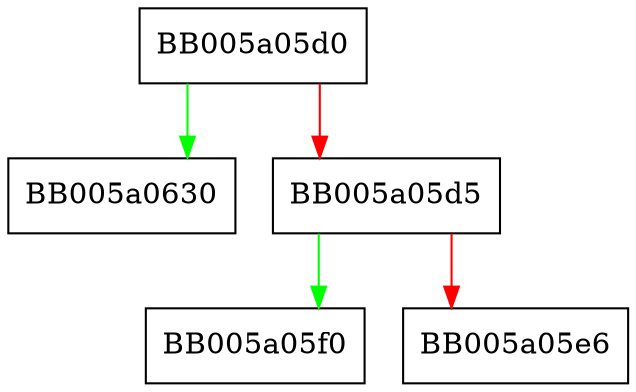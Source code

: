 digraph destruct_encoder {
  node [shape="box"];
  graph [splines=ortho];
  BB005a05d0 -> BB005a0630 [color="green"];
  BB005a05d0 -> BB005a05d5 [color="red"];
  BB005a05d5 -> BB005a05f0 [color="green"];
  BB005a05d5 -> BB005a05e6 [color="red"];
}